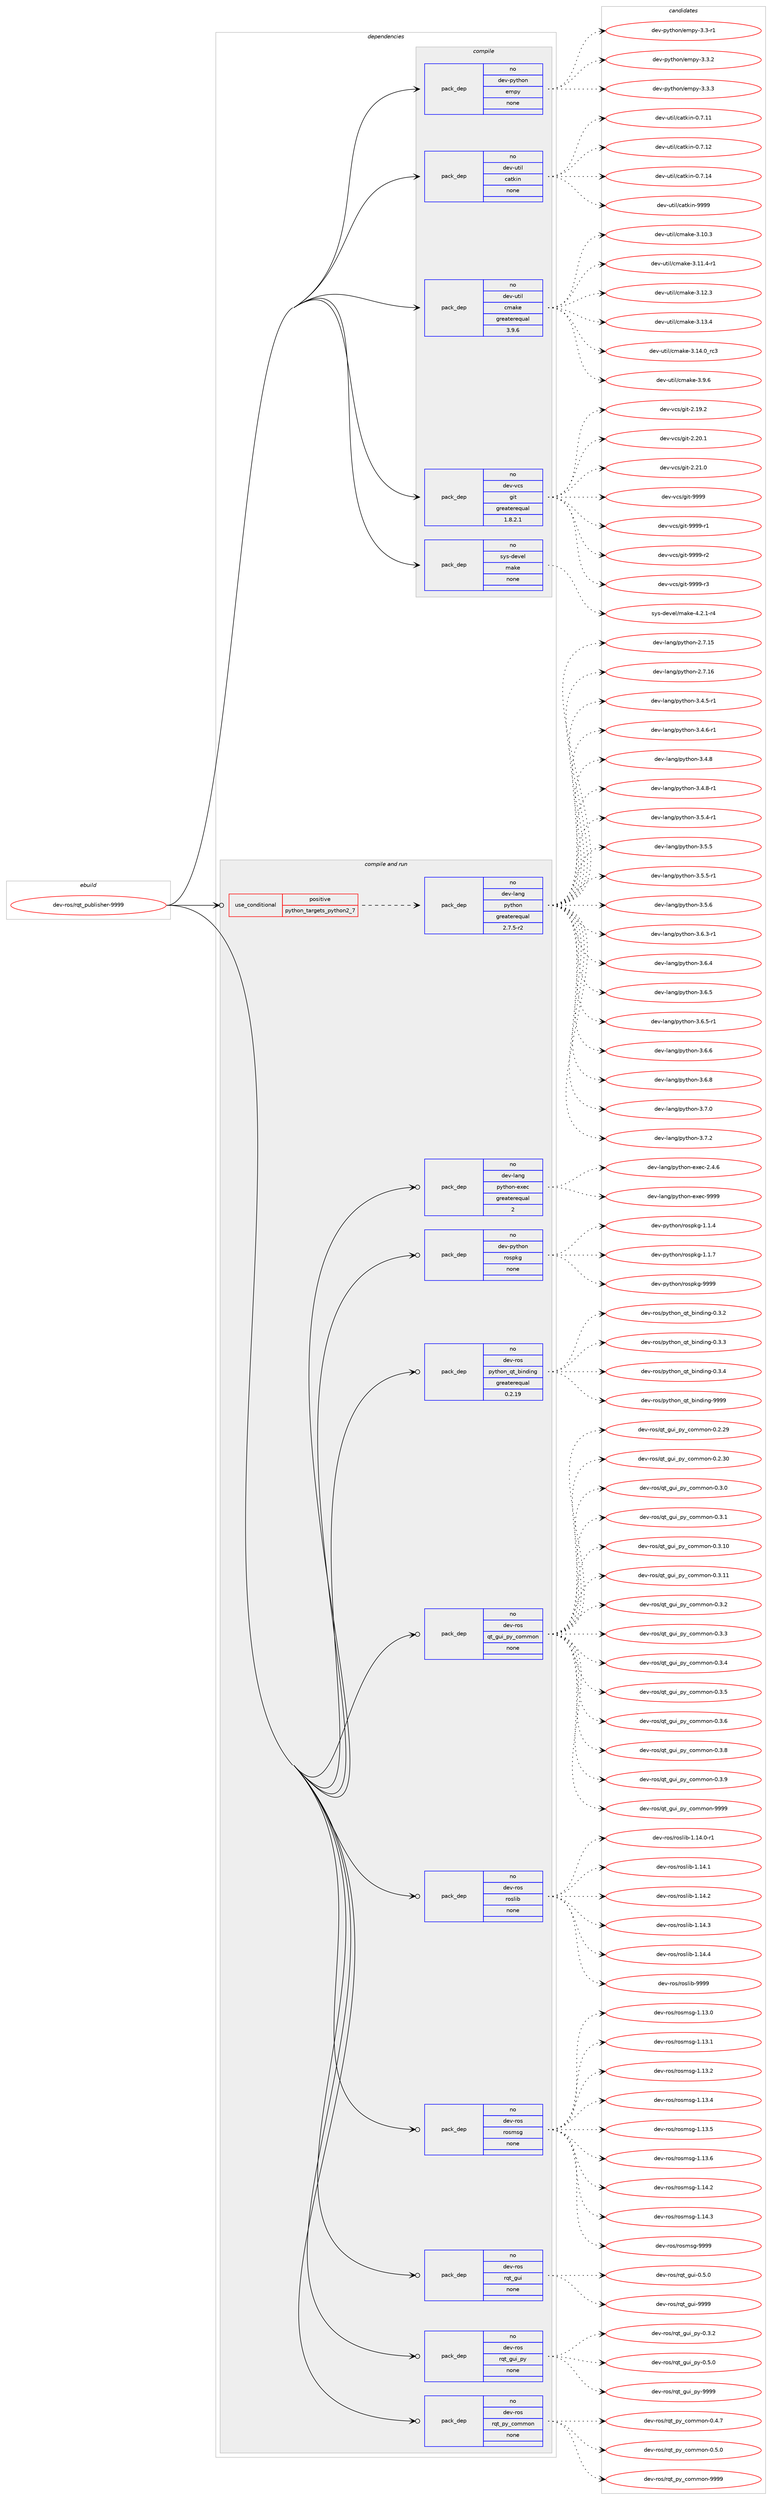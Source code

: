 digraph prolog {

# *************
# Graph options
# *************

newrank=true;
concentrate=true;
compound=true;
graph [rankdir=LR,fontname=Helvetica,fontsize=10,ranksep=1.5];#, ranksep=2.5, nodesep=0.2];
edge  [arrowhead=vee];
node  [fontname=Helvetica,fontsize=10];

# **********
# The ebuild
# **********

subgraph cluster_leftcol {
color=gray;
rank=same;
label=<<i>ebuild</i>>;
id [label="dev-ros/rqt_publisher-9999", color=red, width=4, href="../dev-ros/rqt_publisher-9999.svg"];
}

# ****************
# The dependencies
# ****************

subgraph cluster_midcol {
color=gray;
label=<<i>dependencies</i>>;
subgraph cluster_compile {
fillcolor="#eeeeee";
style=filled;
label=<<i>compile</i>>;
subgraph pack1055800 {
dependency1469713 [label=<<TABLE BORDER="0" CELLBORDER="1" CELLSPACING="0" CELLPADDING="4" WIDTH="220"><TR><TD ROWSPAN="6" CELLPADDING="30">pack_dep</TD></TR><TR><TD WIDTH="110">no</TD></TR><TR><TD>dev-python</TD></TR><TR><TD>empy</TD></TR><TR><TD>none</TD></TR><TR><TD></TD></TR></TABLE>>, shape=none, color=blue];
}
id:e -> dependency1469713:w [weight=20,style="solid",arrowhead="vee"];
subgraph pack1055801 {
dependency1469714 [label=<<TABLE BORDER="0" CELLBORDER="1" CELLSPACING="0" CELLPADDING="4" WIDTH="220"><TR><TD ROWSPAN="6" CELLPADDING="30">pack_dep</TD></TR><TR><TD WIDTH="110">no</TD></TR><TR><TD>dev-util</TD></TR><TR><TD>catkin</TD></TR><TR><TD>none</TD></TR><TR><TD></TD></TR></TABLE>>, shape=none, color=blue];
}
id:e -> dependency1469714:w [weight=20,style="solid",arrowhead="vee"];
subgraph pack1055802 {
dependency1469715 [label=<<TABLE BORDER="0" CELLBORDER="1" CELLSPACING="0" CELLPADDING="4" WIDTH="220"><TR><TD ROWSPAN="6" CELLPADDING="30">pack_dep</TD></TR><TR><TD WIDTH="110">no</TD></TR><TR><TD>dev-util</TD></TR><TR><TD>cmake</TD></TR><TR><TD>greaterequal</TD></TR><TR><TD>3.9.6</TD></TR></TABLE>>, shape=none, color=blue];
}
id:e -> dependency1469715:w [weight=20,style="solid",arrowhead="vee"];
subgraph pack1055803 {
dependency1469716 [label=<<TABLE BORDER="0" CELLBORDER="1" CELLSPACING="0" CELLPADDING="4" WIDTH="220"><TR><TD ROWSPAN="6" CELLPADDING="30">pack_dep</TD></TR><TR><TD WIDTH="110">no</TD></TR><TR><TD>dev-vcs</TD></TR><TR><TD>git</TD></TR><TR><TD>greaterequal</TD></TR><TR><TD>1.8.2.1</TD></TR></TABLE>>, shape=none, color=blue];
}
id:e -> dependency1469716:w [weight=20,style="solid",arrowhead="vee"];
subgraph pack1055804 {
dependency1469717 [label=<<TABLE BORDER="0" CELLBORDER="1" CELLSPACING="0" CELLPADDING="4" WIDTH="220"><TR><TD ROWSPAN="6" CELLPADDING="30">pack_dep</TD></TR><TR><TD WIDTH="110">no</TD></TR><TR><TD>sys-devel</TD></TR><TR><TD>make</TD></TR><TR><TD>none</TD></TR><TR><TD></TD></TR></TABLE>>, shape=none, color=blue];
}
id:e -> dependency1469717:w [weight=20,style="solid",arrowhead="vee"];
}
subgraph cluster_compileandrun {
fillcolor="#eeeeee";
style=filled;
label=<<i>compile and run</i>>;
subgraph cond390523 {
dependency1469718 [label=<<TABLE BORDER="0" CELLBORDER="1" CELLSPACING="0" CELLPADDING="4"><TR><TD ROWSPAN="3" CELLPADDING="10">use_conditional</TD></TR><TR><TD>positive</TD></TR><TR><TD>python_targets_python2_7</TD></TR></TABLE>>, shape=none, color=red];
subgraph pack1055805 {
dependency1469719 [label=<<TABLE BORDER="0" CELLBORDER="1" CELLSPACING="0" CELLPADDING="4" WIDTH="220"><TR><TD ROWSPAN="6" CELLPADDING="30">pack_dep</TD></TR><TR><TD WIDTH="110">no</TD></TR><TR><TD>dev-lang</TD></TR><TR><TD>python</TD></TR><TR><TD>greaterequal</TD></TR><TR><TD>2.7.5-r2</TD></TR></TABLE>>, shape=none, color=blue];
}
dependency1469718:e -> dependency1469719:w [weight=20,style="dashed",arrowhead="vee"];
}
id:e -> dependency1469718:w [weight=20,style="solid",arrowhead="odotvee"];
subgraph pack1055806 {
dependency1469720 [label=<<TABLE BORDER="0" CELLBORDER="1" CELLSPACING="0" CELLPADDING="4" WIDTH="220"><TR><TD ROWSPAN="6" CELLPADDING="30">pack_dep</TD></TR><TR><TD WIDTH="110">no</TD></TR><TR><TD>dev-lang</TD></TR><TR><TD>python-exec</TD></TR><TR><TD>greaterequal</TD></TR><TR><TD>2</TD></TR></TABLE>>, shape=none, color=blue];
}
id:e -> dependency1469720:w [weight=20,style="solid",arrowhead="odotvee"];
subgraph pack1055807 {
dependency1469721 [label=<<TABLE BORDER="0" CELLBORDER="1" CELLSPACING="0" CELLPADDING="4" WIDTH="220"><TR><TD ROWSPAN="6" CELLPADDING="30">pack_dep</TD></TR><TR><TD WIDTH="110">no</TD></TR><TR><TD>dev-python</TD></TR><TR><TD>rospkg</TD></TR><TR><TD>none</TD></TR><TR><TD></TD></TR></TABLE>>, shape=none, color=blue];
}
id:e -> dependency1469721:w [weight=20,style="solid",arrowhead="odotvee"];
subgraph pack1055808 {
dependency1469722 [label=<<TABLE BORDER="0" CELLBORDER="1" CELLSPACING="0" CELLPADDING="4" WIDTH="220"><TR><TD ROWSPAN="6" CELLPADDING="30">pack_dep</TD></TR><TR><TD WIDTH="110">no</TD></TR><TR><TD>dev-ros</TD></TR><TR><TD>python_qt_binding</TD></TR><TR><TD>greaterequal</TD></TR><TR><TD>0.2.19</TD></TR></TABLE>>, shape=none, color=blue];
}
id:e -> dependency1469722:w [weight=20,style="solid",arrowhead="odotvee"];
subgraph pack1055809 {
dependency1469723 [label=<<TABLE BORDER="0" CELLBORDER="1" CELLSPACING="0" CELLPADDING="4" WIDTH="220"><TR><TD ROWSPAN="6" CELLPADDING="30">pack_dep</TD></TR><TR><TD WIDTH="110">no</TD></TR><TR><TD>dev-ros</TD></TR><TR><TD>qt_gui_py_common</TD></TR><TR><TD>none</TD></TR><TR><TD></TD></TR></TABLE>>, shape=none, color=blue];
}
id:e -> dependency1469723:w [weight=20,style="solid",arrowhead="odotvee"];
subgraph pack1055810 {
dependency1469724 [label=<<TABLE BORDER="0" CELLBORDER="1" CELLSPACING="0" CELLPADDING="4" WIDTH="220"><TR><TD ROWSPAN="6" CELLPADDING="30">pack_dep</TD></TR><TR><TD WIDTH="110">no</TD></TR><TR><TD>dev-ros</TD></TR><TR><TD>roslib</TD></TR><TR><TD>none</TD></TR><TR><TD></TD></TR></TABLE>>, shape=none, color=blue];
}
id:e -> dependency1469724:w [weight=20,style="solid",arrowhead="odotvee"];
subgraph pack1055811 {
dependency1469725 [label=<<TABLE BORDER="0" CELLBORDER="1" CELLSPACING="0" CELLPADDING="4" WIDTH="220"><TR><TD ROWSPAN="6" CELLPADDING="30">pack_dep</TD></TR><TR><TD WIDTH="110">no</TD></TR><TR><TD>dev-ros</TD></TR><TR><TD>rosmsg</TD></TR><TR><TD>none</TD></TR><TR><TD></TD></TR></TABLE>>, shape=none, color=blue];
}
id:e -> dependency1469725:w [weight=20,style="solid",arrowhead="odotvee"];
subgraph pack1055812 {
dependency1469726 [label=<<TABLE BORDER="0" CELLBORDER="1" CELLSPACING="0" CELLPADDING="4" WIDTH="220"><TR><TD ROWSPAN="6" CELLPADDING="30">pack_dep</TD></TR><TR><TD WIDTH="110">no</TD></TR><TR><TD>dev-ros</TD></TR><TR><TD>rqt_gui</TD></TR><TR><TD>none</TD></TR><TR><TD></TD></TR></TABLE>>, shape=none, color=blue];
}
id:e -> dependency1469726:w [weight=20,style="solid",arrowhead="odotvee"];
subgraph pack1055813 {
dependency1469727 [label=<<TABLE BORDER="0" CELLBORDER="1" CELLSPACING="0" CELLPADDING="4" WIDTH="220"><TR><TD ROWSPAN="6" CELLPADDING="30">pack_dep</TD></TR><TR><TD WIDTH="110">no</TD></TR><TR><TD>dev-ros</TD></TR><TR><TD>rqt_gui_py</TD></TR><TR><TD>none</TD></TR><TR><TD></TD></TR></TABLE>>, shape=none, color=blue];
}
id:e -> dependency1469727:w [weight=20,style="solid",arrowhead="odotvee"];
subgraph pack1055814 {
dependency1469728 [label=<<TABLE BORDER="0" CELLBORDER="1" CELLSPACING="0" CELLPADDING="4" WIDTH="220"><TR><TD ROWSPAN="6" CELLPADDING="30">pack_dep</TD></TR><TR><TD WIDTH="110">no</TD></TR><TR><TD>dev-ros</TD></TR><TR><TD>rqt_py_common</TD></TR><TR><TD>none</TD></TR><TR><TD></TD></TR></TABLE>>, shape=none, color=blue];
}
id:e -> dependency1469728:w [weight=20,style="solid",arrowhead="odotvee"];
}
subgraph cluster_run {
fillcolor="#eeeeee";
style=filled;
label=<<i>run</i>>;
}
}

# **************
# The candidates
# **************

subgraph cluster_choices {
rank=same;
color=gray;
label=<<i>candidates</i>>;

subgraph choice1055800 {
color=black;
nodesep=1;
choice1001011184511212111610411111047101109112121455146514511449 [label="dev-python/empy-3.3-r1", color=red, width=4,href="../dev-python/empy-3.3-r1.svg"];
choice1001011184511212111610411111047101109112121455146514650 [label="dev-python/empy-3.3.2", color=red, width=4,href="../dev-python/empy-3.3.2.svg"];
choice1001011184511212111610411111047101109112121455146514651 [label="dev-python/empy-3.3.3", color=red, width=4,href="../dev-python/empy-3.3.3.svg"];
dependency1469713:e -> choice1001011184511212111610411111047101109112121455146514511449:w [style=dotted,weight="100"];
dependency1469713:e -> choice1001011184511212111610411111047101109112121455146514650:w [style=dotted,weight="100"];
dependency1469713:e -> choice1001011184511212111610411111047101109112121455146514651:w [style=dotted,weight="100"];
}
subgraph choice1055801 {
color=black;
nodesep=1;
choice1001011184511711610510847999711610710511045484655464949 [label="dev-util/catkin-0.7.11", color=red, width=4,href="../dev-util/catkin-0.7.11.svg"];
choice1001011184511711610510847999711610710511045484655464950 [label="dev-util/catkin-0.7.12", color=red, width=4,href="../dev-util/catkin-0.7.12.svg"];
choice1001011184511711610510847999711610710511045484655464952 [label="dev-util/catkin-0.7.14", color=red, width=4,href="../dev-util/catkin-0.7.14.svg"];
choice100101118451171161051084799971161071051104557575757 [label="dev-util/catkin-9999", color=red, width=4,href="../dev-util/catkin-9999.svg"];
dependency1469714:e -> choice1001011184511711610510847999711610710511045484655464949:w [style=dotted,weight="100"];
dependency1469714:e -> choice1001011184511711610510847999711610710511045484655464950:w [style=dotted,weight="100"];
dependency1469714:e -> choice1001011184511711610510847999711610710511045484655464952:w [style=dotted,weight="100"];
dependency1469714:e -> choice100101118451171161051084799971161071051104557575757:w [style=dotted,weight="100"];
}
subgraph choice1055802 {
color=black;
nodesep=1;
choice1001011184511711610510847991099710710145514649484651 [label="dev-util/cmake-3.10.3", color=red, width=4,href="../dev-util/cmake-3.10.3.svg"];
choice10010111845117116105108479910997107101455146494946524511449 [label="dev-util/cmake-3.11.4-r1", color=red, width=4,href="../dev-util/cmake-3.11.4-r1.svg"];
choice1001011184511711610510847991099710710145514649504651 [label="dev-util/cmake-3.12.3", color=red, width=4,href="../dev-util/cmake-3.12.3.svg"];
choice1001011184511711610510847991099710710145514649514652 [label="dev-util/cmake-3.13.4", color=red, width=4,href="../dev-util/cmake-3.13.4.svg"];
choice1001011184511711610510847991099710710145514649524648951149951 [label="dev-util/cmake-3.14.0_rc3", color=red, width=4,href="../dev-util/cmake-3.14.0_rc3.svg"];
choice10010111845117116105108479910997107101455146574654 [label="dev-util/cmake-3.9.6", color=red, width=4,href="../dev-util/cmake-3.9.6.svg"];
dependency1469715:e -> choice1001011184511711610510847991099710710145514649484651:w [style=dotted,weight="100"];
dependency1469715:e -> choice10010111845117116105108479910997107101455146494946524511449:w [style=dotted,weight="100"];
dependency1469715:e -> choice1001011184511711610510847991099710710145514649504651:w [style=dotted,weight="100"];
dependency1469715:e -> choice1001011184511711610510847991099710710145514649514652:w [style=dotted,weight="100"];
dependency1469715:e -> choice1001011184511711610510847991099710710145514649524648951149951:w [style=dotted,weight="100"];
dependency1469715:e -> choice10010111845117116105108479910997107101455146574654:w [style=dotted,weight="100"];
}
subgraph choice1055803 {
color=black;
nodesep=1;
choice10010111845118991154710310511645504649574650 [label="dev-vcs/git-2.19.2", color=red, width=4,href="../dev-vcs/git-2.19.2.svg"];
choice10010111845118991154710310511645504650484649 [label="dev-vcs/git-2.20.1", color=red, width=4,href="../dev-vcs/git-2.20.1.svg"];
choice10010111845118991154710310511645504650494648 [label="dev-vcs/git-2.21.0", color=red, width=4,href="../dev-vcs/git-2.21.0.svg"];
choice1001011184511899115471031051164557575757 [label="dev-vcs/git-9999", color=red, width=4,href="../dev-vcs/git-9999.svg"];
choice10010111845118991154710310511645575757574511449 [label="dev-vcs/git-9999-r1", color=red, width=4,href="../dev-vcs/git-9999-r1.svg"];
choice10010111845118991154710310511645575757574511450 [label="dev-vcs/git-9999-r2", color=red, width=4,href="../dev-vcs/git-9999-r2.svg"];
choice10010111845118991154710310511645575757574511451 [label="dev-vcs/git-9999-r3", color=red, width=4,href="../dev-vcs/git-9999-r3.svg"];
dependency1469716:e -> choice10010111845118991154710310511645504649574650:w [style=dotted,weight="100"];
dependency1469716:e -> choice10010111845118991154710310511645504650484649:w [style=dotted,weight="100"];
dependency1469716:e -> choice10010111845118991154710310511645504650494648:w [style=dotted,weight="100"];
dependency1469716:e -> choice1001011184511899115471031051164557575757:w [style=dotted,weight="100"];
dependency1469716:e -> choice10010111845118991154710310511645575757574511449:w [style=dotted,weight="100"];
dependency1469716:e -> choice10010111845118991154710310511645575757574511450:w [style=dotted,weight="100"];
dependency1469716:e -> choice10010111845118991154710310511645575757574511451:w [style=dotted,weight="100"];
}
subgraph choice1055804 {
color=black;
nodesep=1;
choice1151211154510010111810110847109971071014552465046494511452 [label="sys-devel/make-4.2.1-r4", color=red, width=4,href="../sys-devel/make-4.2.1-r4.svg"];
dependency1469717:e -> choice1151211154510010111810110847109971071014552465046494511452:w [style=dotted,weight="100"];
}
subgraph choice1055805 {
color=black;
nodesep=1;
choice10010111845108971101034711212111610411111045504655464953 [label="dev-lang/python-2.7.15", color=red, width=4,href="../dev-lang/python-2.7.15.svg"];
choice10010111845108971101034711212111610411111045504655464954 [label="dev-lang/python-2.7.16", color=red, width=4,href="../dev-lang/python-2.7.16.svg"];
choice1001011184510897110103471121211161041111104551465246534511449 [label="dev-lang/python-3.4.5-r1", color=red, width=4,href="../dev-lang/python-3.4.5-r1.svg"];
choice1001011184510897110103471121211161041111104551465246544511449 [label="dev-lang/python-3.4.6-r1", color=red, width=4,href="../dev-lang/python-3.4.6-r1.svg"];
choice100101118451089711010347112121116104111110455146524656 [label="dev-lang/python-3.4.8", color=red, width=4,href="../dev-lang/python-3.4.8.svg"];
choice1001011184510897110103471121211161041111104551465246564511449 [label="dev-lang/python-3.4.8-r1", color=red, width=4,href="../dev-lang/python-3.4.8-r1.svg"];
choice1001011184510897110103471121211161041111104551465346524511449 [label="dev-lang/python-3.5.4-r1", color=red, width=4,href="../dev-lang/python-3.5.4-r1.svg"];
choice100101118451089711010347112121116104111110455146534653 [label="dev-lang/python-3.5.5", color=red, width=4,href="../dev-lang/python-3.5.5.svg"];
choice1001011184510897110103471121211161041111104551465346534511449 [label="dev-lang/python-3.5.5-r1", color=red, width=4,href="../dev-lang/python-3.5.5-r1.svg"];
choice100101118451089711010347112121116104111110455146534654 [label="dev-lang/python-3.5.6", color=red, width=4,href="../dev-lang/python-3.5.6.svg"];
choice1001011184510897110103471121211161041111104551465446514511449 [label="dev-lang/python-3.6.3-r1", color=red, width=4,href="../dev-lang/python-3.6.3-r1.svg"];
choice100101118451089711010347112121116104111110455146544652 [label="dev-lang/python-3.6.4", color=red, width=4,href="../dev-lang/python-3.6.4.svg"];
choice100101118451089711010347112121116104111110455146544653 [label="dev-lang/python-3.6.5", color=red, width=4,href="../dev-lang/python-3.6.5.svg"];
choice1001011184510897110103471121211161041111104551465446534511449 [label="dev-lang/python-3.6.5-r1", color=red, width=4,href="../dev-lang/python-3.6.5-r1.svg"];
choice100101118451089711010347112121116104111110455146544654 [label="dev-lang/python-3.6.6", color=red, width=4,href="../dev-lang/python-3.6.6.svg"];
choice100101118451089711010347112121116104111110455146544656 [label="dev-lang/python-3.6.8", color=red, width=4,href="../dev-lang/python-3.6.8.svg"];
choice100101118451089711010347112121116104111110455146554648 [label="dev-lang/python-3.7.0", color=red, width=4,href="../dev-lang/python-3.7.0.svg"];
choice100101118451089711010347112121116104111110455146554650 [label="dev-lang/python-3.7.2", color=red, width=4,href="../dev-lang/python-3.7.2.svg"];
dependency1469719:e -> choice10010111845108971101034711212111610411111045504655464953:w [style=dotted,weight="100"];
dependency1469719:e -> choice10010111845108971101034711212111610411111045504655464954:w [style=dotted,weight="100"];
dependency1469719:e -> choice1001011184510897110103471121211161041111104551465246534511449:w [style=dotted,weight="100"];
dependency1469719:e -> choice1001011184510897110103471121211161041111104551465246544511449:w [style=dotted,weight="100"];
dependency1469719:e -> choice100101118451089711010347112121116104111110455146524656:w [style=dotted,weight="100"];
dependency1469719:e -> choice1001011184510897110103471121211161041111104551465246564511449:w [style=dotted,weight="100"];
dependency1469719:e -> choice1001011184510897110103471121211161041111104551465346524511449:w [style=dotted,weight="100"];
dependency1469719:e -> choice100101118451089711010347112121116104111110455146534653:w [style=dotted,weight="100"];
dependency1469719:e -> choice1001011184510897110103471121211161041111104551465346534511449:w [style=dotted,weight="100"];
dependency1469719:e -> choice100101118451089711010347112121116104111110455146534654:w [style=dotted,weight="100"];
dependency1469719:e -> choice1001011184510897110103471121211161041111104551465446514511449:w [style=dotted,weight="100"];
dependency1469719:e -> choice100101118451089711010347112121116104111110455146544652:w [style=dotted,weight="100"];
dependency1469719:e -> choice100101118451089711010347112121116104111110455146544653:w [style=dotted,weight="100"];
dependency1469719:e -> choice1001011184510897110103471121211161041111104551465446534511449:w [style=dotted,weight="100"];
dependency1469719:e -> choice100101118451089711010347112121116104111110455146544654:w [style=dotted,weight="100"];
dependency1469719:e -> choice100101118451089711010347112121116104111110455146544656:w [style=dotted,weight="100"];
dependency1469719:e -> choice100101118451089711010347112121116104111110455146554648:w [style=dotted,weight="100"];
dependency1469719:e -> choice100101118451089711010347112121116104111110455146554650:w [style=dotted,weight="100"];
}
subgraph choice1055806 {
color=black;
nodesep=1;
choice1001011184510897110103471121211161041111104510112010199455046524654 [label="dev-lang/python-exec-2.4.6", color=red, width=4,href="../dev-lang/python-exec-2.4.6.svg"];
choice10010111845108971101034711212111610411111045101120101994557575757 [label="dev-lang/python-exec-9999", color=red, width=4,href="../dev-lang/python-exec-9999.svg"];
dependency1469720:e -> choice1001011184510897110103471121211161041111104510112010199455046524654:w [style=dotted,weight="100"];
dependency1469720:e -> choice10010111845108971101034711212111610411111045101120101994557575757:w [style=dotted,weight="100"];
}
subgraph choice1055807 {
color=black;
nodesep=1;
choice1001011184511212111610411111047114111115112107103454946494652 [label="dev-python/rospkg-1.1.4", color=red, width=4,href="../dev-python/rospkg-1.1.4.svg"];
choice1001011184511212111610411111047114111115112107103454946494655 [label="dev-python/rospkg-1.1.7", color=red, width=4,href="../dev-python/rospkg-1.1.7.svg"];
choice10010111845112121116104111110471141111151121071034557575757 [label="dev-python/rospkg-9999", color=red, width=4,href="../dev-python/rospkg-9999.svg"];
dependency1469721:e -> choice1001011184511212111610411111047114111115112107103454946494652:w [style=dotted,weight="100"];
dependency1469721:e -> choice1001011184511212111610411111047114111115112107103454946494655:w [style=dotted,weight="100"];
dependency1469721:e -> choice10010111845112121116104111110471141111151121071034557575757:w [style=dotted,weight="100"];
}
subgraph choice1055808 {
color=black;
nodesep=1;
choice1001011184511411111547112121116104111110951131169598105110100105110103454846514650 [label="dev-ros/python_qt_binding-0.3.2", color=red, width=4,href="../dev-ros/python_qt_binding-0.3.2.svg"];
choice1001011184511411111547112121116104111110951131169598105110100105110103454846514651 [label="dev-ros/python_qt_binding-0.3.3", color=red, width=4,href="../dev-ros/python_qt_binding-0.3.3.svg"];
choice1001011184511411111547112121116104111110951131169598105110100105110103454846514652 [label="dev-ros/python_qt_binding-0.3.4", color=red, width=4,href="../dev-ros/python_qt_binding-0.3.4.svg"];
choice10010111845114111115471121211161041111109511311695981051101001051101034557575757 [label="dev-ros/python_qt_binding-9999", color=red, width=4,href="../dev-ros/python_qt_binding-9999.svg"];
dependency1469722:e -> choice1001011184511411111547112121116104111110951131169598105110100105110103454846514650:w [style=dotted,weight="100"];
dependency1469722:e -> choice1001011184511411111547112121116104111110951131169598105110100105110103454846514651:w [style=dotted,weight="100"];
dependency1469722:e -> choice1001011184511411111547112121116104111110951131169598105110100105110103454846514652:w [style=dotted,weight="100"];
dependency1469722:e -> choice10010111845114111115471121211161041111109511311695981051101001051101034557575757:w [style=dotted,weight="100"];
}
subgraph choice1055809 {
color=black;
nodesep=1;
choice10010111845114111115471131169510311710595112121959911110910911111045484650465057 [label="dev-ros/qt_gui_py_common-0.2.29", color=red, width=4,href="../dev-ros/qt_gui_py_common-0.2.29.svg"];
choice10010111845114111115471131169510311710595112121959911110910911111045484650465148 [label="dev-ros/qt_gui_py_common-0.2.30", color=red, width=4,href="../dev-ros/qt_gui_py_common-0.2.30.svg"];
choice100101118451141111154711311695103117105951121219599111109109111110454846514648 [label="dev-ros/qt_gui_py_common-0.3.0", color=red, width=4,href="../dev-ros/qt_gui_py_common-0.3.0.svg"];
choice100101118451141111154711311695103117105951121219599111109109111110454846514649 [label="dev-ros/qt_gui_py_common-0.3.1", color=red, width=4,href="../dev-ros/qt_gui_py_common-0.3.1.svg"];
choice10010111845114111115471131169510311710595112121959911110910911111045484651464948 [label="dev-ros/qt_gui_py_common-0.3.10", color=red, width=4,href="../dev-ros/qt_gui_py_common-0.3.10.svg"];
choice10010111845114111115471131169510311710595112121959911110910911111045484651464949 [label="dev-ros/qt_gui_py_common-0.3.11", color=red, width=4,href="../dev-ros/qt_gui_py_common-0.3.11.svg"];
choice100101118451141111154711311695103117105951121219599111109109111110454846514650 [label="dev-ros/qt_gui_py_common-0.3.2", color=red, width=4,href="../dev-ros/qt_gui_py_common-0.3.2.svg"];
choice100101118451141111154711311695103117105951121219599111109109111110454846514651 [label="dev-ros/qt_gui_py_common-0.3.3", color=red, width=4,href="../dev-ros/qt_gui_py_common-0.3.3.svg"];
choice100101118451141111154711311695103117105951121219599111109109111110454846514652 [label="dev-ros/qt_gui_py_common-0.3.4", color=red, width=4,href="../dev-ros/qt_gui_py_common-0.3.4.svg"];
choice100101118451141111154711311695103117105951121219599111109109111110454846514653 [label="dev-ros/qt_gui_py_common-0.3.5", color=red, width=4,href="../dev-ros/qt_gui_py_common-0.3.5.svg"];
choice100101118451141111154711311695103117105951121219599111109109111110454846514654 [label="dev-ros/qt_gui_py_common-0.3.6", color=red, width=4,href="../dev-ros/qt_gui_py_common-0.3.6.svg"];
choice100101118451141111154711311695103117105951121219599111109109111110454846514656 [label="dev-ros/qt_gui_py_common-0.3.8", color=red, width=4,href="../dev-ros/qt_gui_py_common-0.3.8.svg"];
choice100101118451141111154711311695103117105951121219599111109109111110454846514657 [label="dev-ros/qt_gui_py_common-0.3.9", color=red, width=4,href="../dev-ros/qt_gui_py_common-0.3.9.svg"];
choice1001011184511411111547113116951031171059511212195991111091091111104557575757 [label="dev-ros/qt_gui_py_common-9999", color=red, width=4,href="../dev-ros/qt_gui_py_common-9999.svg"];
dependency1469723:e -> choice10010111845114111115471131169510311710595112121959911110910911111045484650465057:w [style=dotted,weight="100"];
dependency1469723:e -> choice10010111845114111115471131169510311710595112121959911110910911111045484650465148:w [style=dotted,weight="100"];
dependency1469723:e -> choice100101118451141111154711311695103117105951121219599111109109111110454846514648:w [style=dotted,weight="100"];
dependency1469723:e -> choice100101118451141111154711311695103117105951121219599111109109111110454846514649:w [style=dotted,weight="100"];
dependency1469723:e -> choice10010111845114111115471131169510311710595112121959911110910911111045484651464948:w [style=dotted,weight="100"];
dependency1469723:e -> choice10010111845114111115471131169510311710595112121959911110910911111045484651464949:w [style=dotted,weight="100"];
dependency1469723:e -> choice100101118451141111154711311695103117105951121219599111109109111110454846514650:w [style=dotted,weight="100"];
dependency1469723:e -> choice100101118451141111154711311695103117105951121219599111109109111110454846514651:w [style=dotted,weight="100"];
dependency1469723:e -> choice100101118451141111154711311695103117105951121219599111109109111110454846514652:w [style=dotted,weight="100"];
dependency1469723:e -> choice100101118451141111154711311695103117105951121219599111109109111110454846514653:w [style=dotted,weight="100"];
dependency1469723:e -> choice100101118451141111154711311695103117105951121219599111109109111110454846514654:w [style=dotted,weight="100"];
dependency1469723:e -> choice100101118451141111154711311695103117105951121219599111109109111110454846514656:w [style=dotted,weight="100"];
dependency1469723:e -> choice100101118451141111154711311695103117105951121219599111109109111110454846514657:w [style=dotted,weight="100"];
dependency1469723:e -> choice1001011184511411111547113116951031171059511212195991111091091111104557575757:w [style=dotted,weight="100"];
}
subgraph choice1055810 {
color=black;
nodesep=1;
choice100101118451141111154711411111510810598454946495246484511449 [label="dev-ros/roslib-1.14.0-r1", color=red, width=4,href="../dev-ros/roslib-1.14.0-r1.svg"];
choice10010111845114111115471141111151081059845494649524649 [label="dev-ros/roslib-1.14.1", color=red, width=4,href="../dev-ros/roslib-1.14.1.svg"];
choice10010111845114111115471141111151081059845494649524650 [label="dev-ros/roslib-1.14.2", color=red, width=4,href="../dev-ros/roslib-1.14.2.svg"];
choice10010111845114111115471141111151081059845494649524651 [label="dev-ros/roslib-1.14.3", color=red, width=4,href="../dev-ros/roslib-1.14.3.svg"];
choice10010111845114111115471141111151081059845494649524652 [label="dev-ros/roslib-1.14.4", color=red, width=4,href="../dev-ros/roslib-1.14.4.svg"];
choice1001011184511411111547114111115108105984557575757 [label="dev-ros/roslib-9999", color=red, width=4,href="../dev-ros/roslib-9999.svg"];
dependency1469724:e -> choice100101118451141111154711411111510810598454946495246484511449:w [style=dotted,weight="100"];
dependency1469724:e -> choice10010111845114111115471141111151081059845494649524649:w [style=dotted,weight="100"];
dependency1469724:e -> choice10010111845114111115471141111151081059845494649524650:w [style=dotted,weight="100"];
dependency1469724:e -> choice10010111845114111115471141111151081059845494649524651:w [style=dotted,weight="100"];
dependency1469724:e -> choice10010111845114111115471141111151081059845494649524652:w [style=dotted,weight="100"];
dependency1469724:e -> choice1001011184511411111547114111115108105984557575757:w [style=dotted,weight="100"];
}
subgraph choice1055811 {
color=black;
nodesep=1;
choice100101118451141111154711411111510911510345494649514648 [label="dev-ros/rosmsg-1.13.0", color=red, width=4,href="../dev-ros/rosmsg-1.13.0.svg"];
choice100101118451141111154711411111510911510345494649514649 [label="dev-ros/rosmsg-1.13.1", color=red, width=4,href="../dev-ros/rosmsg-1.13.1.svg"];
choice100101118451141111154711411111510911510345494649514650 [label="dev-ros/rosmsg-1.13.2", color=red, width=4,href="../dev-ros/rosmsg-1.13.2.svg"];
choice100101118451141111154711411111510911510345494649514652 [label="dev-ros/rosmsg-1.13.4", color=red, width=4,href="../dev-ros/rosmsg-1.13.4.svg"];
choice100101118451141111154711411111510911510345494649514653 [label="dev-ros/rosmsg-1.13.5", color=red, width=4,href="../dev-ros/rosmsg-1.13.5.svg"];
choice100101118451141111154711411111510911510345494649514654 [label="dev-ros/rosmsg-1.13.6", color=red, width=4,href="../dev-ros/rosmsg-1.13.6.svg"];
choice100101118451141111154711411111510911510345494649524650 [label="dev-ros/rosmsg-1.14.2", color=red, width=4,href="../dev-ros/rosmsg-1.14.2.svg"];
choice100101118451141111154711411111510911510345494649524651 [label="dev-ros/rosmsg-1.14.3", color=red, width=4,href="../dev-ros/rosmsg-1.14.3.svg"];
choice10010111845114111115471141111151091151034557575757 [label="dev-ros/rosmsg-9999", color=red, width=4,href="../dev-ros/rosmsg-9999.svg"];
dependency1469725:e -> choice100101118451141111154711411111510911510345494649514648:w [style=dotted,weight="100"];
dependency1469725:e -> choice100101118451141111154711411111510911510345494649514649:w [style=dotted,weight="100"];
dependency1469725:e -> choice100101118451141111154711411111510911510345494649514650:w [style=dotted,weight="100"];
dependency1469725:e -> choice100101118451141111154711411111510911510345494649514652:w [style=dotted,weight="100"];
dependency1469725:e -> choice100101118451141111154711411111510911510345494649514653:w [style=dotted,weight="100"];
dependency1469725:e -> choice100101118451141111154711411111510911510345494649514654:w [style=dotted,weight="100"];
dependency1469725:e -> choice100101118451141111154711411111510911510345494649524650:w [style=dotted,weight="100"];
dependency1469725:e -> choice100101118451141111154711411111510911510345494649524651:w [style=dotted,weight="100"];
dependency1469725:e -> choice10010111845114111115471141111151091151034557575757:w [style=dotted,weight="100"];
}
subgraph choice1055812 {
color=black;
nodesep=1;
choice100101118451141111154711411311695103117105454846534648 [label="dev-ros/rqt_gui-0.5.0", color=red, width=4,href="../dev-ros/rqt_gui-0.5.0.svg"];
choice1001011184511411111547114113116951031171054557575757 [label="dev-ros/rqt_gui-9999", color=red, width=4,href="../dev-ros/rqt_gui-9999.svg"];
dependency1469726:e -> choice100101118451141111154711411311695103117105454846534648:w [style=dotted,weight="100"];
dependency1469726:e -> choice1001011184511411111547114113116951031171054557575757:w [style=dotted,weight="100"];
}
subgraph choice1055813 {
color=black;
nodesep=1;
choice10010111845114111115471141131169510311710595112121454846514650 [label="dev-ros/rqt_gui_py-0.3.2", color=red, width=4,href="../dev-ros/rqt_gui_py-0.3.2.svg"];
choice10010111845114111115471141131169510311710595112121454846534648 [label="dev-ros/rqt_gui_py-0.5.0", color=red, width=4,href="../dev-ros/rqt_gui_py-0.5.0.svg"];
choice100101118451141111154711411311695103117105951121214557575757 [label="dev-ros/rqt_gui_py-9999", color=red, width=4,href="../dev-ros/rqt_gui_py-9999.svg"];
dependency1469727:e -> choice10010111845114111115471141131169510311710595112121454846514650:w [style=dotted,weight="100"];
dependency1469727:e -> choice10010111845114111115471141131169510311710595112121454846534648:w [style=dotted,weight="100"];
dependency1469727:e -> choice100101118451141111154711411311695103117105951121214557575757:w [style=dotted,weight="100"];
}
subgraph choice1055814 {
color=black;
nodesep=1;
choice1001011184511411111547114113116951121219599111109109111110454846524655 [label="dev-ros/rqt_py_common-0.4.7", color=red, width=4,href="../dev-ros/rqt_py_common-0.4.7.svg"];
choice1001011184511411111547114113116951121219599111109109111110454846534648 [label="dev-ros/rqt_py_common-0.5.0", color=red, width=4,href="../dev-ros/rqt_py_common-0.5.0.svg"];
choice10010111845114111115471141131169511212195991111091091111104557575757 [label="dev-ros/rqt_py_common-9999", color=red, width=4,href="../dev-ros/rqt_py_common-9999.svg"];
dependency1469728:e -> choice1001011184511411111547114113116951121219599111109109111110454846524655:w [style=dotted,weight="100"];
dependency1469728:e -> choice1001011184511411111547114113116951121219599111109109111110454846534648:w [style=dotted,weight="100"];
dependency1469728:e -> choice10010111845114111115471141131169511212195991111091091111104557575757:w [style=dotted,weight="100"];
}
}

}
